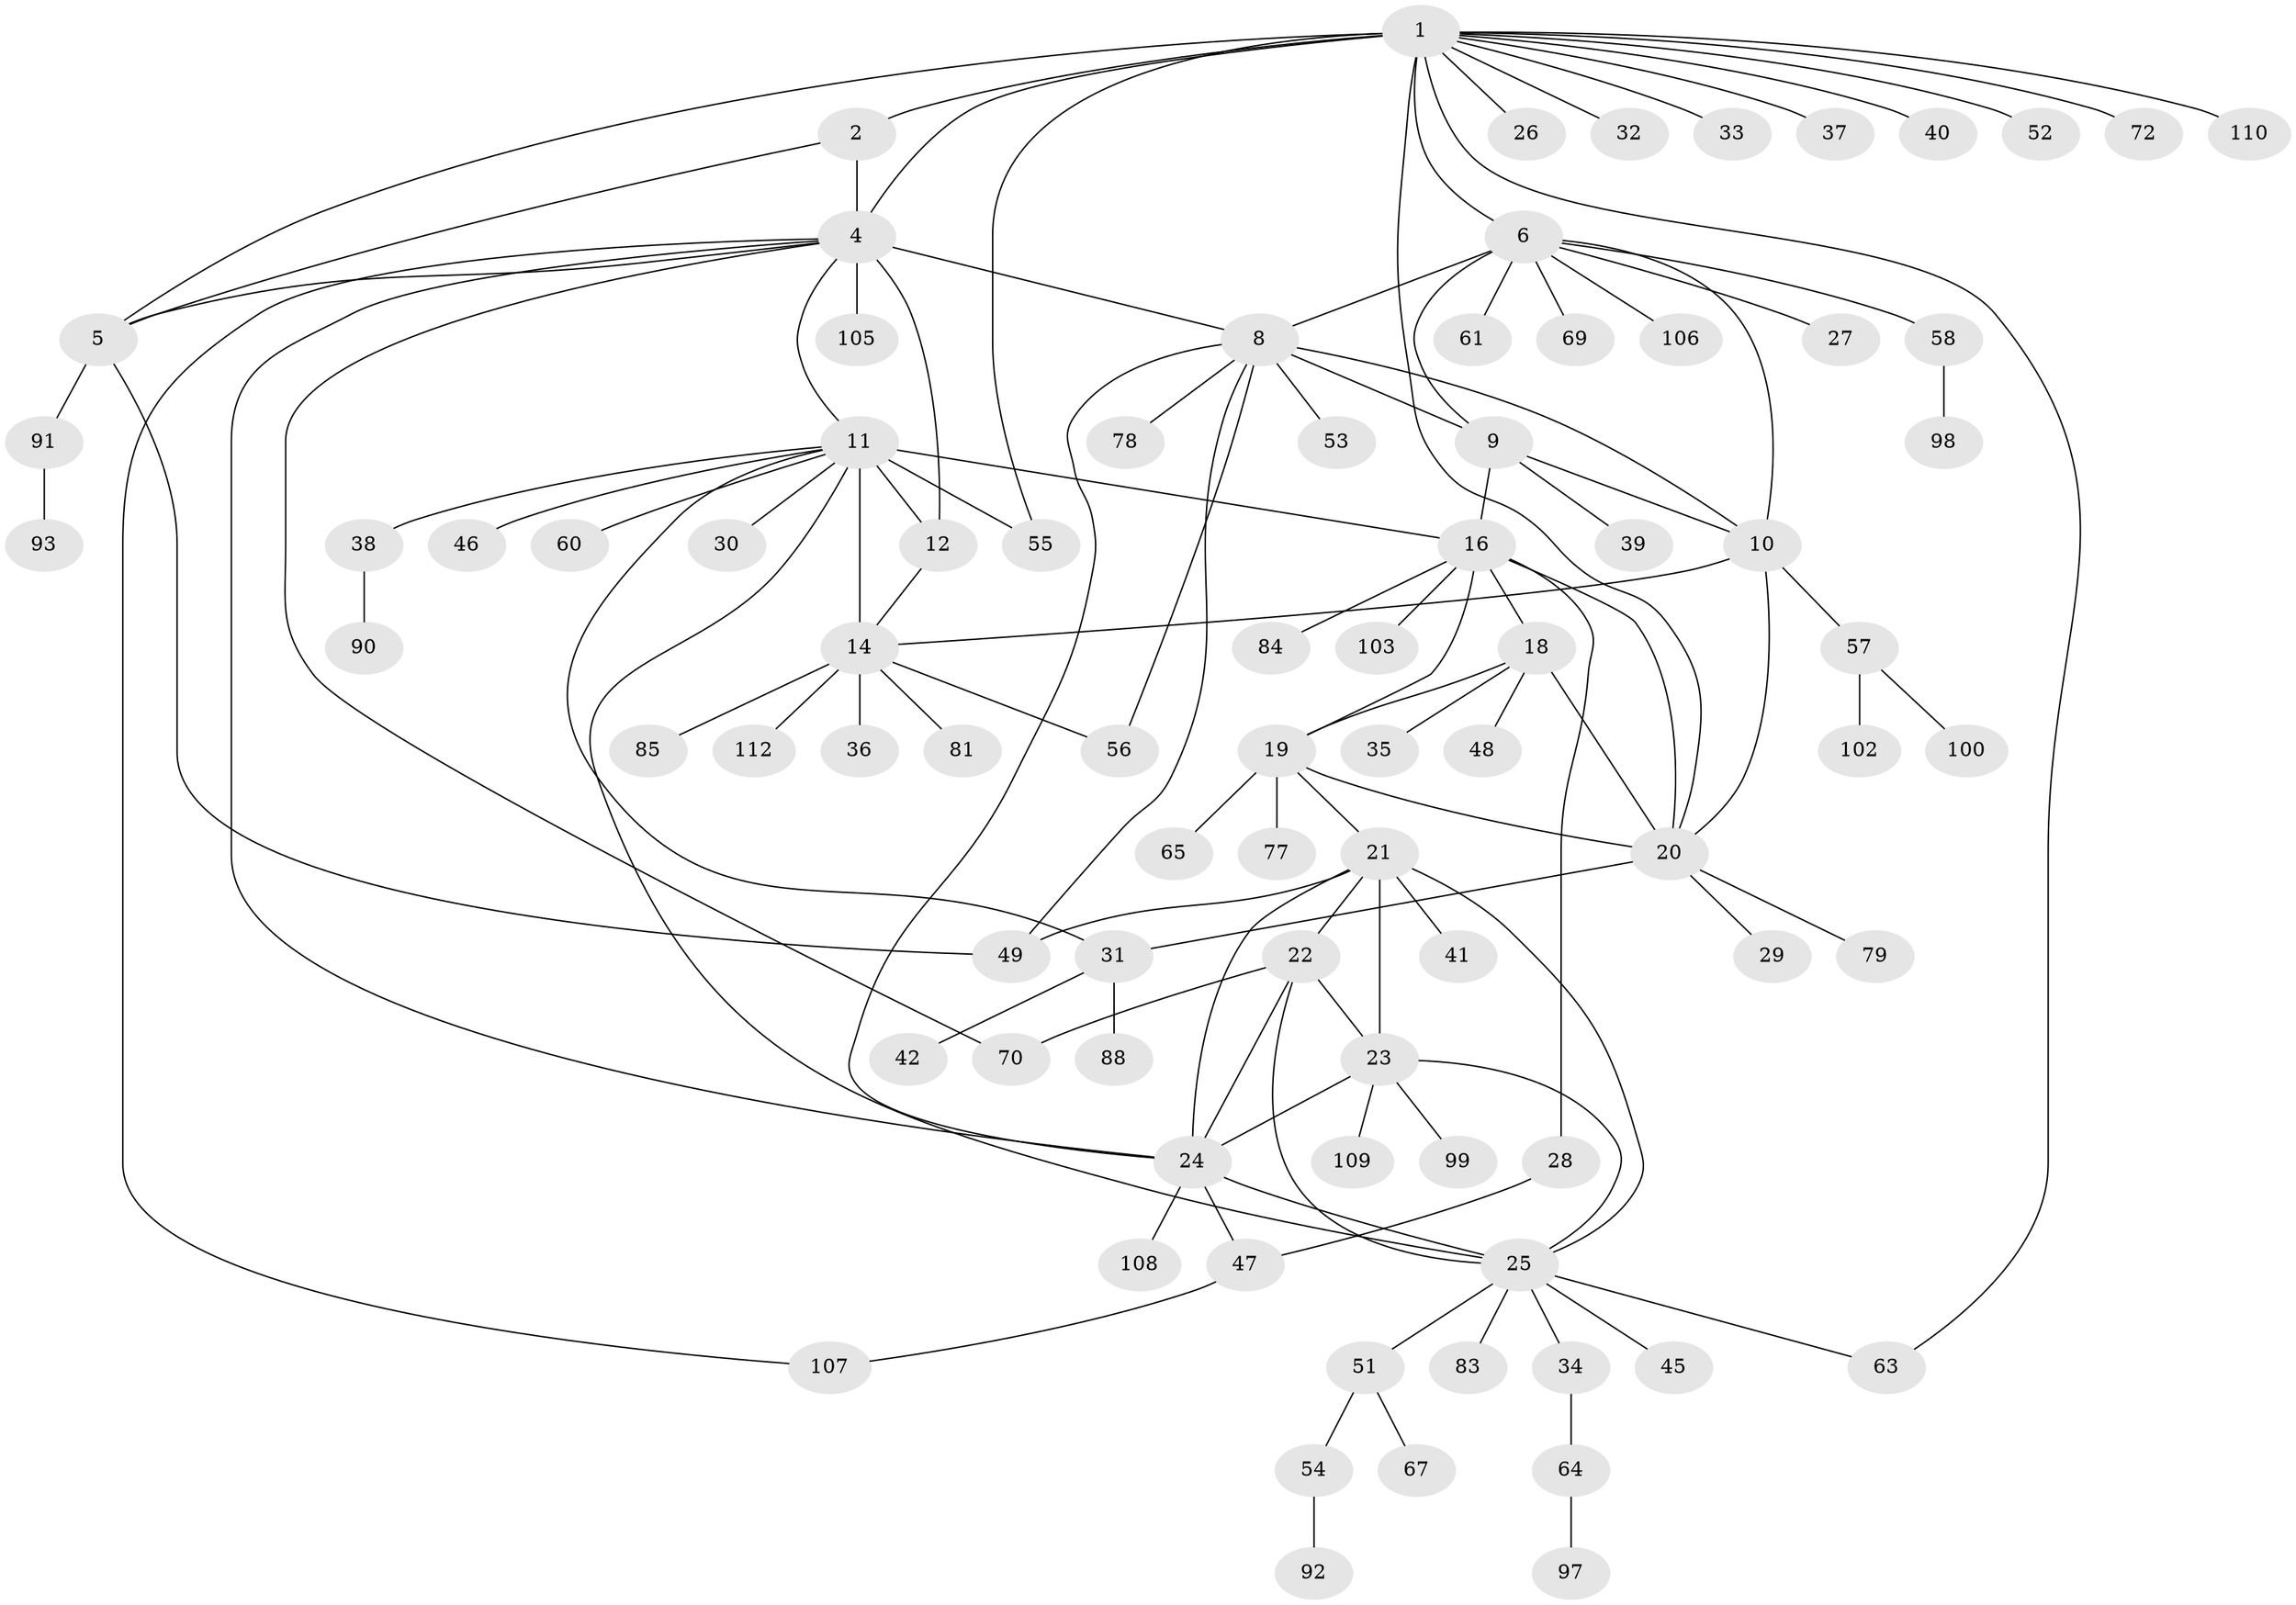 // Generated by graph-tools (version 1.1) at 2025/24/03/03/25 07:24:11]
// undirected, 84 vertices, 117 edges
graph export_dot {
graph [start="1"]
  node [color=gray90,style=filled];
  1 [super="+3"];
  2;
  4 [super="+80"];
  5 [super="+50"];
  6 [super="+7"];
  8 [super="+87"];
  9;
  10 [super="+43"];
  11 [super="+13"];
  12;
  14 [super="+15"];
  16 [super="+17"];
  18 [super="+44"];
  19 [super="+101"];
  20 [super="+71"];
  21 [super="+96"];
  22 [super="+59"];
  23 [super="+82"];
  24 [super="+95"];
  25 [super="+86"];
  26;
  27 [super="+73"];
  28 [super="+89"];
  29;
  30;
  31 [super="+104"];
  32;
  33;
  34 [super="+76"];
  35;
  36;
  37;
  38;
  39;
  40;
  41;
  42 [super="+94"];
  45;
  46;
  47 [super="+75"];
  48;
  49 [super="+62"];
  51 [super="+68"];
  52;
  53;
  54;
  55;
  56;
  57 [super="+66"];
  58;
  60;
  61;
  63;
  64 [super="+74"];
  65;
  67;
  69;
  70;
  72;
  77;
  78;
  79;
  81;
  83;
  84;
  85;
  88;
  90;
  91 [super="+111"];
  92;
  93;
  97;
  98;
  99;
  100;
  102;
  103;
  105;
  106;
  107;
  108;
  109;
  110;
  112;
  1 -- 2 [weight=2];
  1 -- 4 [weight=2];
  1 -- 5 [weight=2];
  1 -- 20;
  1 -- 26;
  1 -- 40;
  1 -- 52;
  1 -- 55;
  1 -- 110;
  1 -- 32;
  1 -- 33;
  1 -- 37;
  1 -- 6;
  1 -- 72;
  1 -- 63;
  2 -- 4;
  2 -- 5;
  4 -- 5;
  4 -- 24;
  4 -- 70;
  4 -- 105;
  4 -- 11;
  4 -- 107;
  4 -- 12;
  4 -- 8;
  5 -- 49;
  5 -- 91;
  6 -- 8 [weight=2];
  6 -- 9 [weight=2];
  6 -- 10 [weight=2];
  6 -- 27;
  6 -- 58;
  6 -- 61;
  6 -- 69;
  6 -- 106;
  8 -- 9;
  8 -- 10;
  8 -- 24;
  8 -- 53;
  8 -- 56;
  8 -- 78;
  8 -- 49;
  9 -- 10;
  9 -- 39;
  9 -- 16;
  10 -- 57;
  10 -- 20;
  10 -- 14;
  11 -- 12 [weight=2];
  11 -- 14 [weight=4];
  11 -- 25;
  11 -- 46;
  11 -- 38;
  11 -- 16;
  11 -- 55;
  11 -- 60;
  11 -- 30;
  11 -- 31;
  12 -- 14 [weight=2];
  14 -- 36;
  14 -- 56;
  14 -- 85;
  14 -- 112;
  14 -- 81;
  16 -- 18 [weight=2];
  16 -- 19 [weight=2];
  16 -- 20 [weight=2];
  16 -- 28;
  16 -- 84;
  16 -- 103;
  18 -- 19;
  18 -- 20;
  18 -- 35;
  18 -- 48;
  19 -- 20;
  19 -- 21;
  19 -- 65;
  19 -- 77;
  20 -- 29;
  20 -- 31;
  20 -- 79;
  21 -- 22;
  21 -- 23;
  21 -- 24;
  21 -- 25;
  21 -- 41;
  21 -- 49;
  22 -- 23;
  22 -- 24;
  22 -- 25;
  22 -- 70;
  23 -- 24;
  23 -- 25;
  23 -- 99;
  23 -- 109;
  24 -- 25;
  24 -- 47;
  24 -- 108;
  25 -- 34;
  25 -- 45;
  25 -- 51;
  25 -- 63;
  25 -- 83;
  28 -- 47;
  31 -- 42;
  31 -- 88;
  34 -- 64;
  38 -- 90;
  47 -- 107;
  51 -- 54;
  51 -- 67;
  54 -- 92;
  57 -- 100;
  57 -- 102;
  58 -- 98;
  64 -- 97;
  91 -- 93;
}

